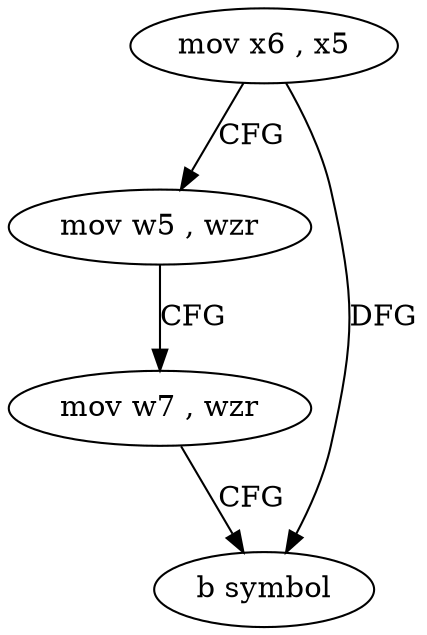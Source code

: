 digraph "func" {
"4209056" [label = "mov x6 , x5" ]
"4209060" [label = "mov w5 , wzr" ]
"4209064" [label = "mov w7 , wzr" ]
"4209068" [label = "b symbol" ]
"4209056" -> "4209060" [ label = "CFG" ]
"4209056" -> "4209068" [ label = "DFG" ]
"4209060" -> "4209064" [ label = "CFG" ]
"4209064" -> "4209068" [ label = "CFG" ]
}
